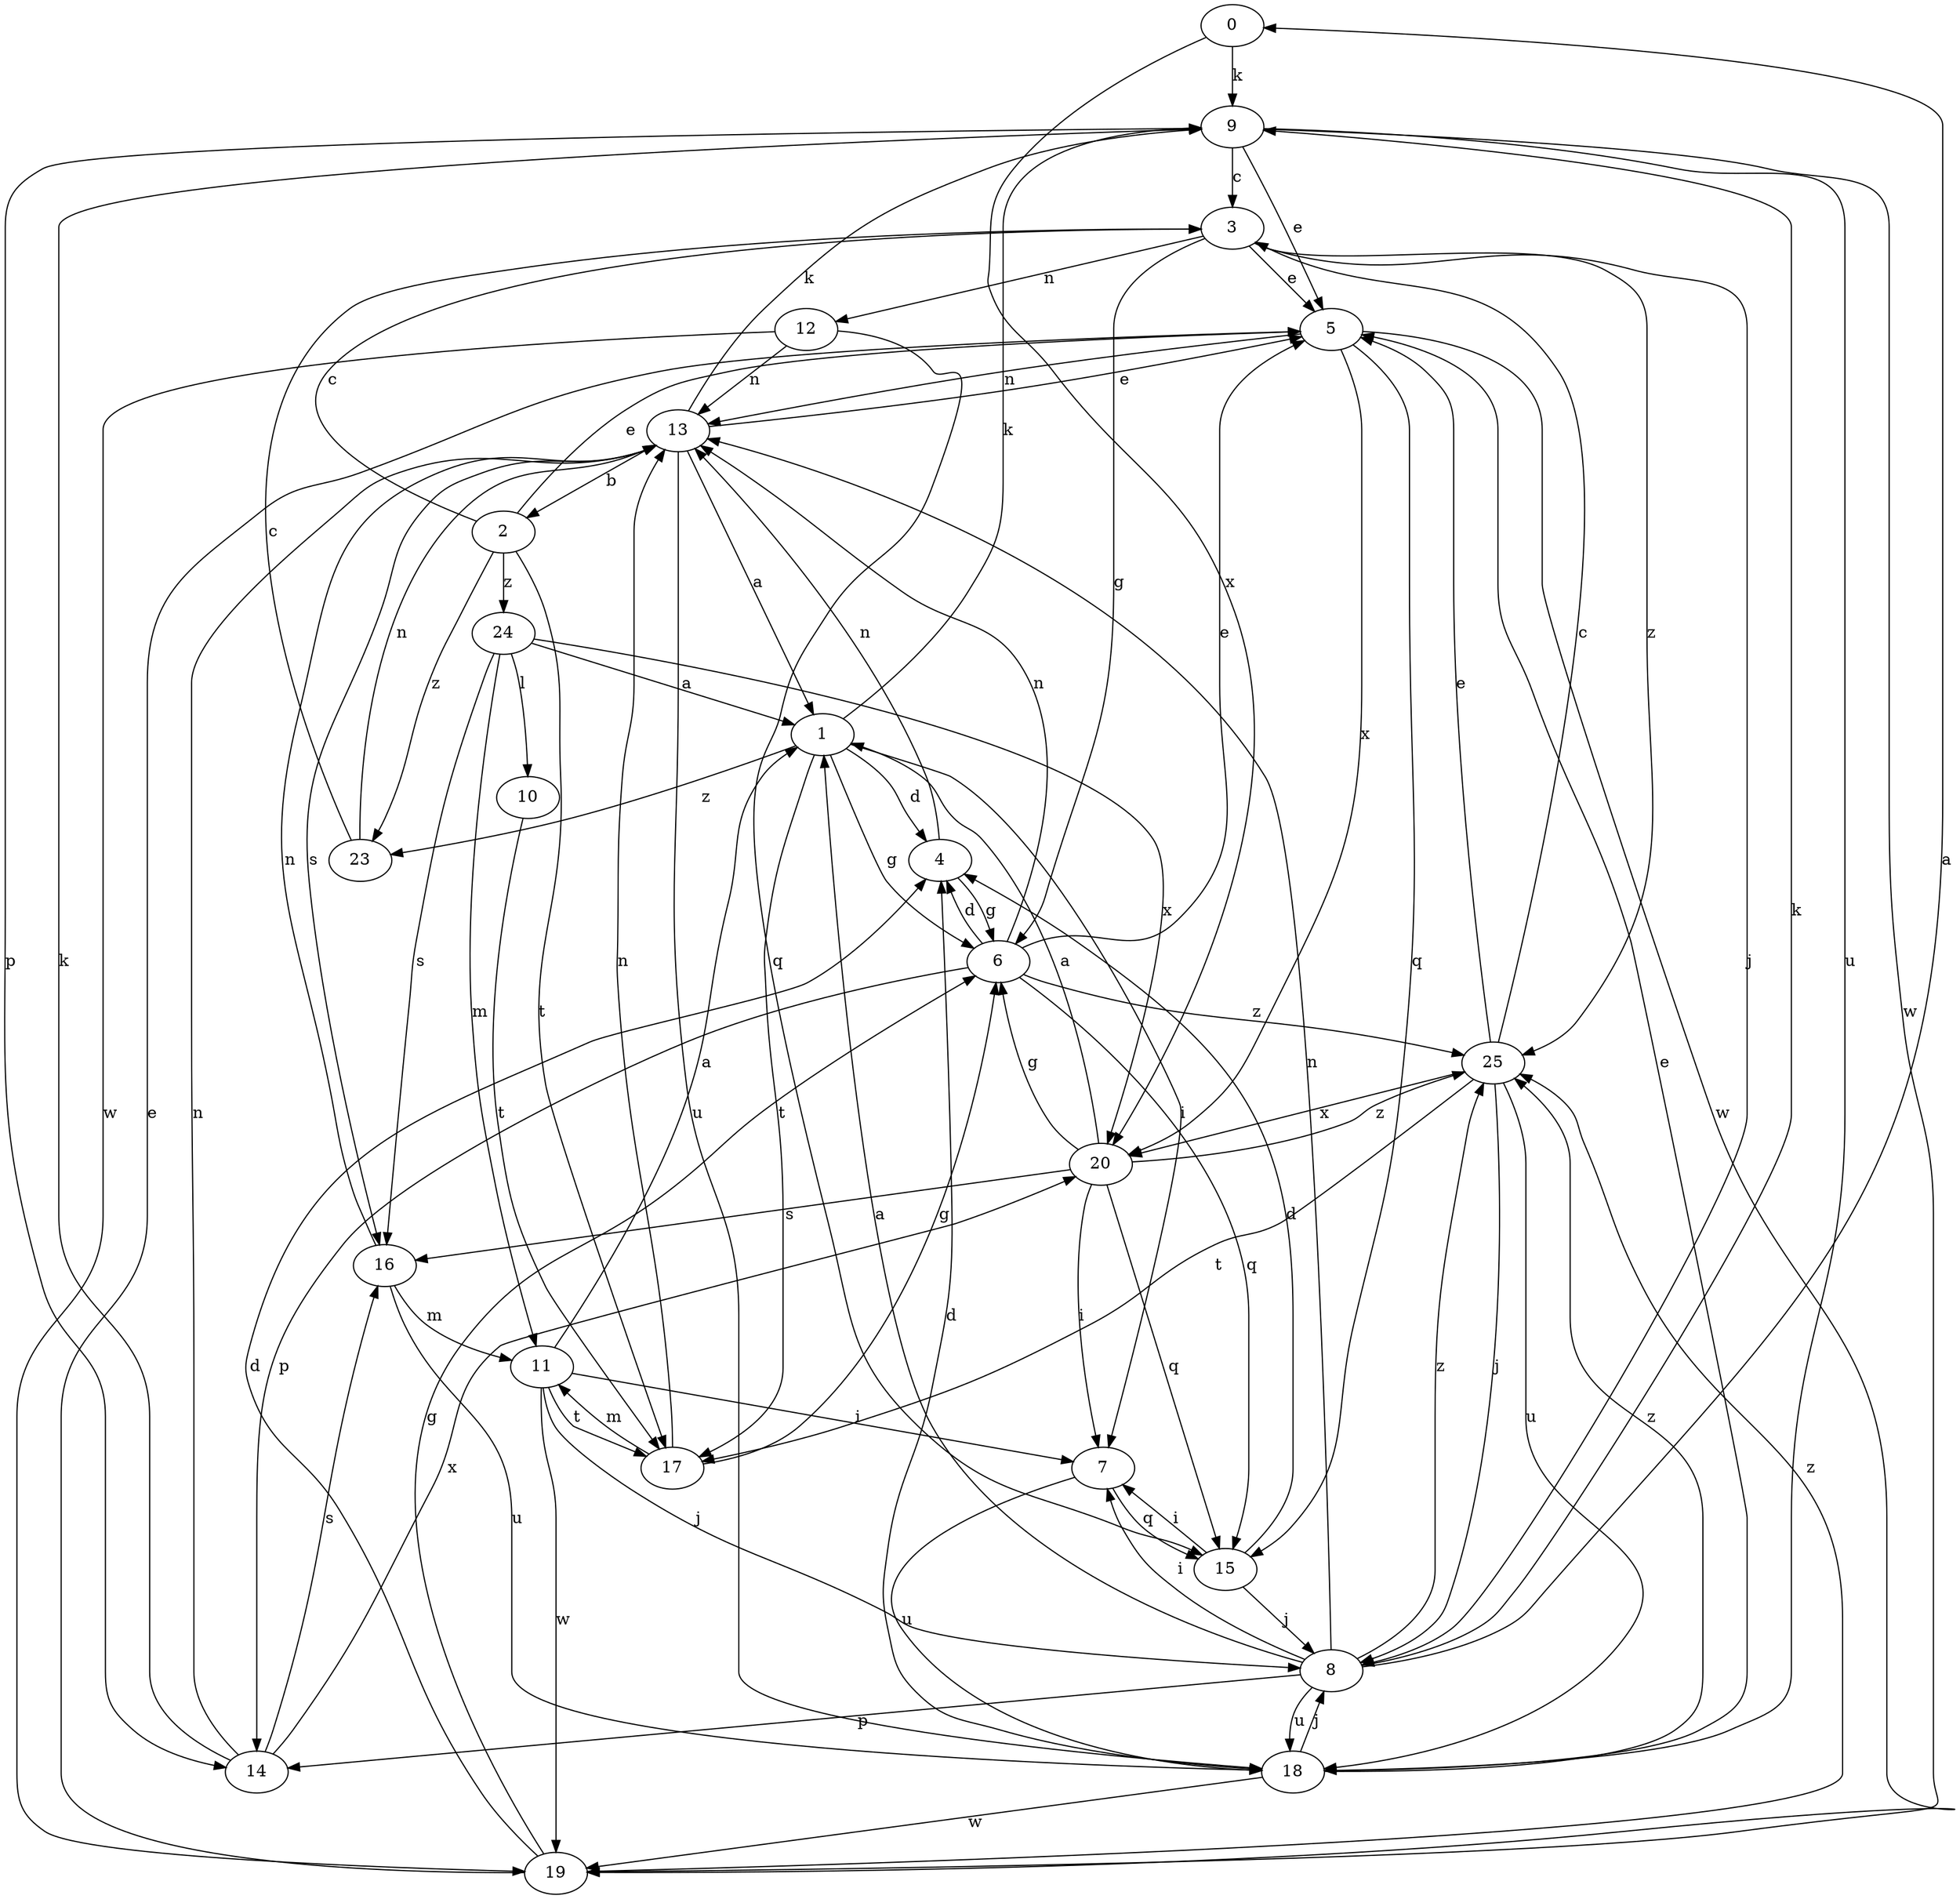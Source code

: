 strict digraph  {
0;
1;
2;
3;
4;
5;
6;
7;
8;
9;
10;
11;
12;
13;
14;
15;
16;
17;
18;
19;
20;
23;
24;
25;
0 -> 9  [label=k];
0 -> 20  [label=x];
1 -> 4  [label=d];
1 -> 6  [label=g];
1 -> 7  [label=i];
1 -> 9  [label=k];
1 -> 17  [label=t];
1 -> 23  [label=z];
2 -> 3  [label=c];
2 -> 5  [label=e];
2 -> 17  [label=t];
2 -> 23  [label=z];
2 -> 24  [label=z];
3 -> 5  [label=e];
3 -> 6  [label=g];
3 -> 8  [label=j];
3 -> 12  [label=n];
3 -> 25  [label=z];
4 -> 6  [label=g];
4 -> 13  [label=n];
5 -> 13  [label=n];
5 -> 15  [label=q];
5 -> 19  [label=w];
5 -> 20  [label=x];
6 -> 4  [label=d];
6 -> 5  [label=e];
6 -> 13  [label=n];
6 -> 14  [label=p];
6 -> 15  [label=q];
6 -> 25  [label=z];
7 -> 15  [label=q];
7 -> 18  [label=u];
8 -> 0  [label=a];
8 -> 1  [label=a];
8 -> 7  [label=i];
8 -> 9  [label=k];
8 -> 13  [label=n];
8 -> 14  [label=p];
8 -> 18  [label=u];
8 -> 25  [label=z];
9 -> 3  [label=c];
9 -> 5  [label=e];
9 -> 14  [label=p];
9 -> 18  [label=u];
9 -> 19  [label=w];
10 -> 17  [label=t];
11 -> 1  [label=a];
11 -> 7  [label=i];
11 -> 8  [label=j];
11 -> 17  [label=t];
11 -> 19  [label=w];
12 -> 13  [label=n];
12 -> 15  [label=q];
12 -> 19  [label=w];
13 -> 1  [label=a];
13 -> 2  [label=b];
13 -> 5  [label=e];
13 -> 9  [label=k];
13 -> 16  [label=s];
13 -> 18  [label=u];
14 -> 9  [label=k];
14 -> 13  [label=n];
14 -> 16  [label=s];
14 -> 20  [label=x];
15 -> 4  [label=d];
15 -> 7  [label=i];
15 -> 8  [label=j];
16 -> 11  [label=m];
16 -> 13  [label=n];
16 -> 18  [label=u];
17 -> 6  [label=g];
17 -> 11  [label=m];
17 -> 13  [label=n];
18 -> 4  [label=d];
18 -> 5  [label=e];
18 -> 8  [label=j];
18 -> 19  [label=w];
18 -> 25  [label=z];
19 -> 4  [label=d];
19 -> 5  [label=e];
19 -> 6  [label=g];
19 -> 25  [label=z];
20 -> 1  [label=a];
20 -> 6  [label=g];
20 -> 7  [label=i];
20 -> 15  [label=q];
20 -> 16  [label=s];
20 -> 25  [label=z];
23 -> 3  [label=c];
23 -> 13  [label=n];
24 -> 1  [label=a];
24 -> 10  [label=l];
24 -> 11  [label=m];
24 -> 16  [label=s];
24 -> 20  [label=x];
25 -> 3  [label=c];
25 -> 5  [label=e];
25 -> 8  [label=j];
25 -> 17  [label=t];
25 -> 18  [label=u];
25 -> 20  [label=x];
}
